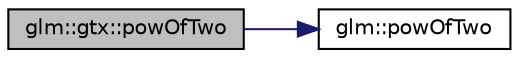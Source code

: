 digraph "glm::gtx::powOfTwo"
{
  edge [fontname="Helvetica",fontsize="10",labelfontname="Helvetica",labelfontsize="10"];
  node [fontname="Helvetica",fontsize="10",shape=record];
  rankdir="LR";
  Node1 [label="glm::gtx::powOfTwo",height=0.2,width=0.4,color="black", fillcolor="grey75", style="filled", fontcolor="black"];
  Node1 -> Node2 [color="midnightblue",fontsize="10",style="solid",fontname="Helvetica"];
  Node2 [label="glm::powOfTwo",height=0.2,width=0.4,color="black", fillcolor="white", style="filled",URL="$group__gtx__optimum__pow.html#ga6a528ec8eb6699cc72b7d3966c8bf166"];
}
